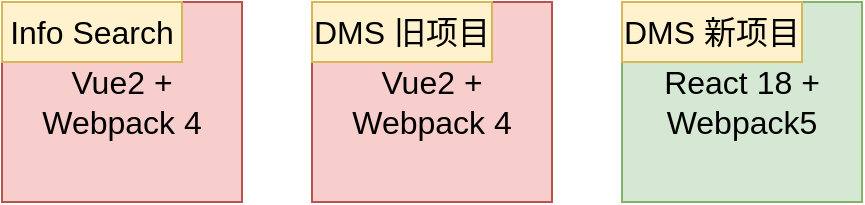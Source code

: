 <mxfile version="22.0.6" type="github">
  <diagram name="第 1 页" id="Llod9EvBODx-6c_E42_-">
    <mxGraphModel dx="2581" dy="1050" grid="1" gridSize="10" guides="1" tooltips="1" connect="1" arrows="1" fold="1" page="1" pageScale="1" pageWidth="827" pageHeight="1169" math="0" shadow="0">
      <root>
        <mxCell id="0" />
        <mxCell id="1" parent="0" />
        <mxCell id="SrW7wTlXICyDhQoWJwJw-1" value="Vue2 + Webpack 4" style="rounded=0;whiteSpace=wrap;html=1;fillColor=#f8cecc;strokeColor=#b85450;fontSize=16;" vertex="1" parent="1">
          <mxGeometry x="125" y="270" width="120" height="100" as="geometry" />
        </mxCell>
        <mxCell id="SrW7wTlXICyDhQoWJwJw-2" value="DMS 旧项目" style="text;html=1;strokeColor=#d6b656;fillColor=#fff2cc;align=center;verticalAlign=middle;whiteSpace=wrap;rounded=0;fontSize=16;" vertex="1" parent="1">
          <mxGeometry x="125" y="270" width="90" height="30" as="geometry" />
        </mxCell>
        <mxCell id="SrW7wTlXICyDhQoWJwJw-3" value="React 18 + Webpack5" style="rounded=0;whiteSpace=wrap;html=1;fillColor=#d5e8d4;strokeColor=#82b366;fontSize=16;" vertex="1" parent="1">
          <mxGeometry x="280" y="270" width="120" height="100" as="geometry" />
        </mxCell>
        <mxCell id="SrW7wTlXICyDhQoWJwJw-4" value="DMS 新项目" style="text;html=1;strokeColor=#d6b656;fillColor=#fff2cc;align=center;verticalAlign=middle;whiteSpace=wrap;rounded=0;fontSize=16;" vertex="1" parent="1">
          <mxGeometry x="280" y="270" width="90" height="30" as="geometry" />
        </mxCell>
        <mxCell id="SrW7wTlXICyDhQoWJwJw-5" value="Vue2 + Webpack 4" style="rounded=0;whiteSpace=wrap;html=1;fillColor=#f8cecc;strokeColor=#b85450;fontSize=16;" vertex="1" parent="1">
          <mxGeometry x="-30" y="270" width="120" height="100" as="geometry" />
        </mxCell>
        <mxCell id="SrW7wTlXICyDhQoWJwJw-6" value="Info Search" style="text;html=1;strokeColor=#d6b656;fillColor=#fff2cc;align=center;verticalAlign=middle;whiteSpace=wrap;rounded=0;fontSize=16;" vertex="1" parent="1">
          <mxGeometry x="-30" y="270" width="90" height="30" as="geometry" />
        </mxCell>
      </root>
    </mxGraphModel>
  </diagram>
</mxfile>
